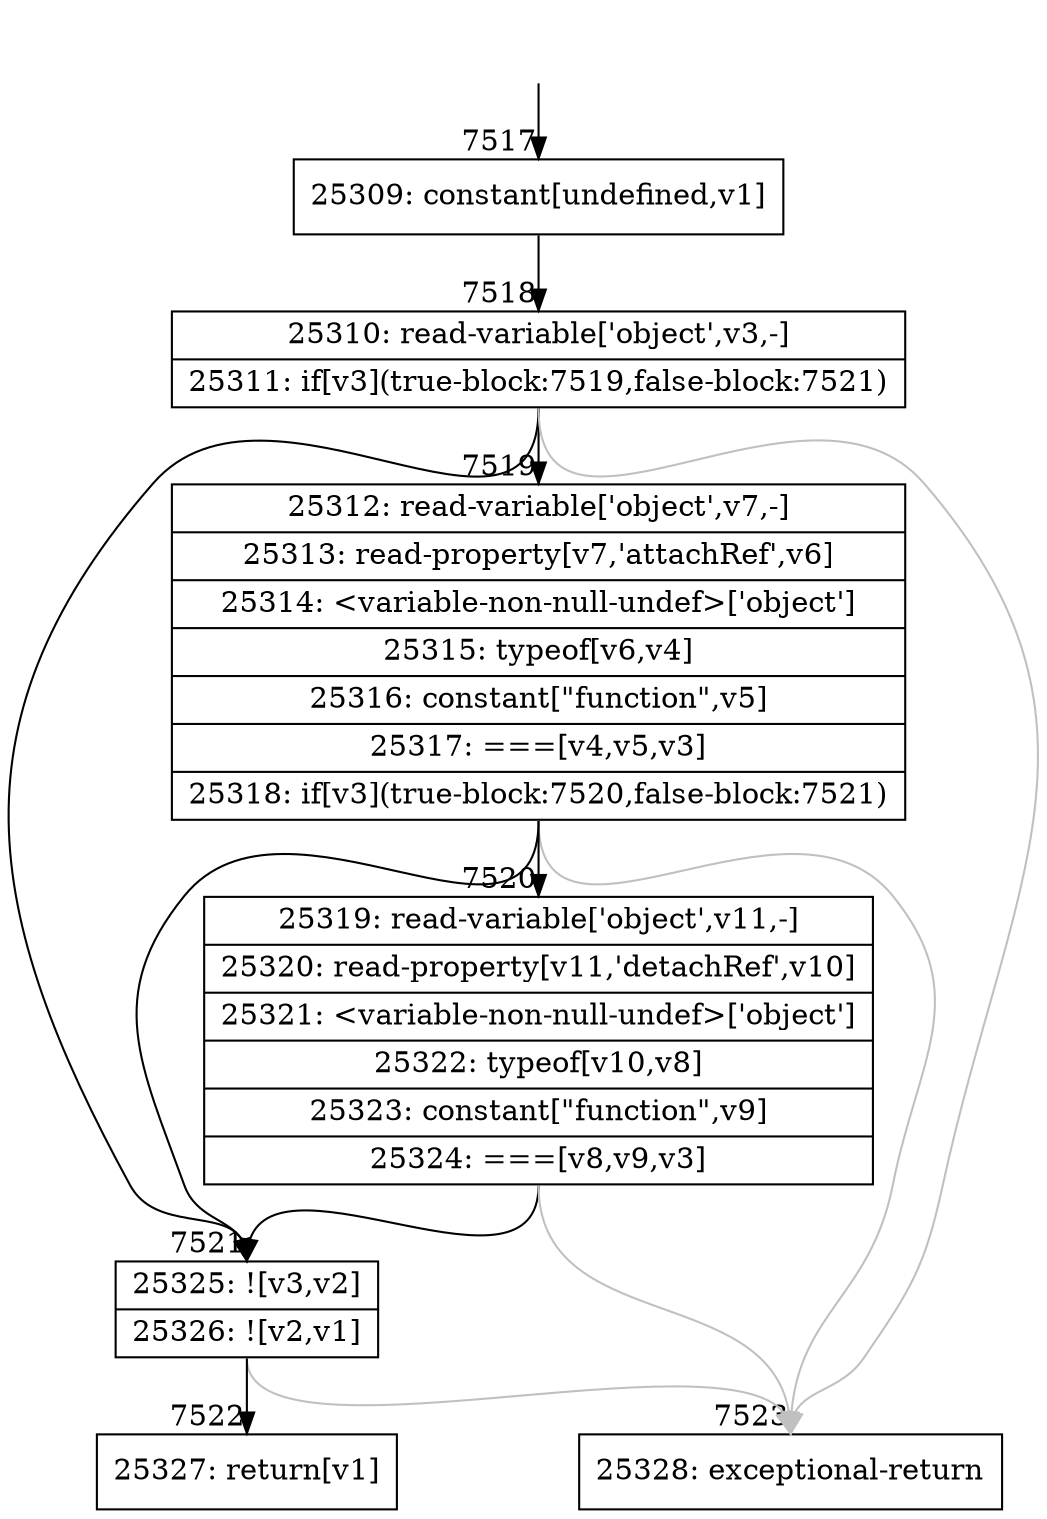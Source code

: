 digraph {
rankdir="TD"
BB_entry526[shape=none,label=""];
BB_entry526 -> BB7517 [tailport=s, headport=n, headlabel="    7517"]
BB7517 [shape=record label="{25309: constant[undefined,v1]}" ] 
BB7517 -> BB7518 [tailport=s, headport=n, headlabel="      7518"]
BB7518 [shape=record label="{25310: read-variable['object',v3,-]|25311: if[v3](true-block:7519,false-block:7521)}" ] 
BB7518 -> BB7521 [tailport=s, headport=n, headlabel="      7521"]
BB7518 -> BB7519 [tailport=s, headport=n, headlabel="      7519"]
BB7518 -> BB7523 [tailport=s, headport=n, color=gray, headlabel="      7523"]
BB7519 [shape=record label="{25312: read-variable['object',v7,-]|25313: read-property[v7,'attachRef',v6]|25314: \<variable-non-null-undef\>['object']|25315: typeof[v6,v4]|25316: constant[\"function\",v5]|25317: ===[v4,v5,v3]|25318: if[v3](true-block:7520,false-block:7521)}" ] 
BB7519 -> BB7521 [tailport=s, headport=n]
BB7519 -> BB7520 [tailport=s, headport=n, headlabel="      7520"]
BB7519 -> BB7523 [tailport=s, headport=n, color=gray]
BB7520 [shape=record label="{25319: read-variable['object',v11,-]|25320: read-property[v11,'detachRef',v10]|25321: \<variable-non-null-undef\>['object']|25322: typeof[v10,v8]|25323: constant[\"function\",v9]|25324: ===[v8,v9,v3]}" ] 
BB7520 -> BB7521 [tailport=s, headport=n]
BB7520 -> BB7523 [tailport=s, headport=n, color=gray]
BB7521 [shape=record label="{25325: ![v3,v2]|25326: ![v2,v1]}" ] 
BB7521 -> BB7522 [tailport=s, headport=n, headlabel="      7522"]
BB7521 -> BB7523 [tailport=s, headport=n, color=gray]
BB7522 [shape=record label="{25327: return[v1]}" ] 
BB7523 [shape=record label="{25328: exceptional-return}" ] 
//#$~ 13267
}
